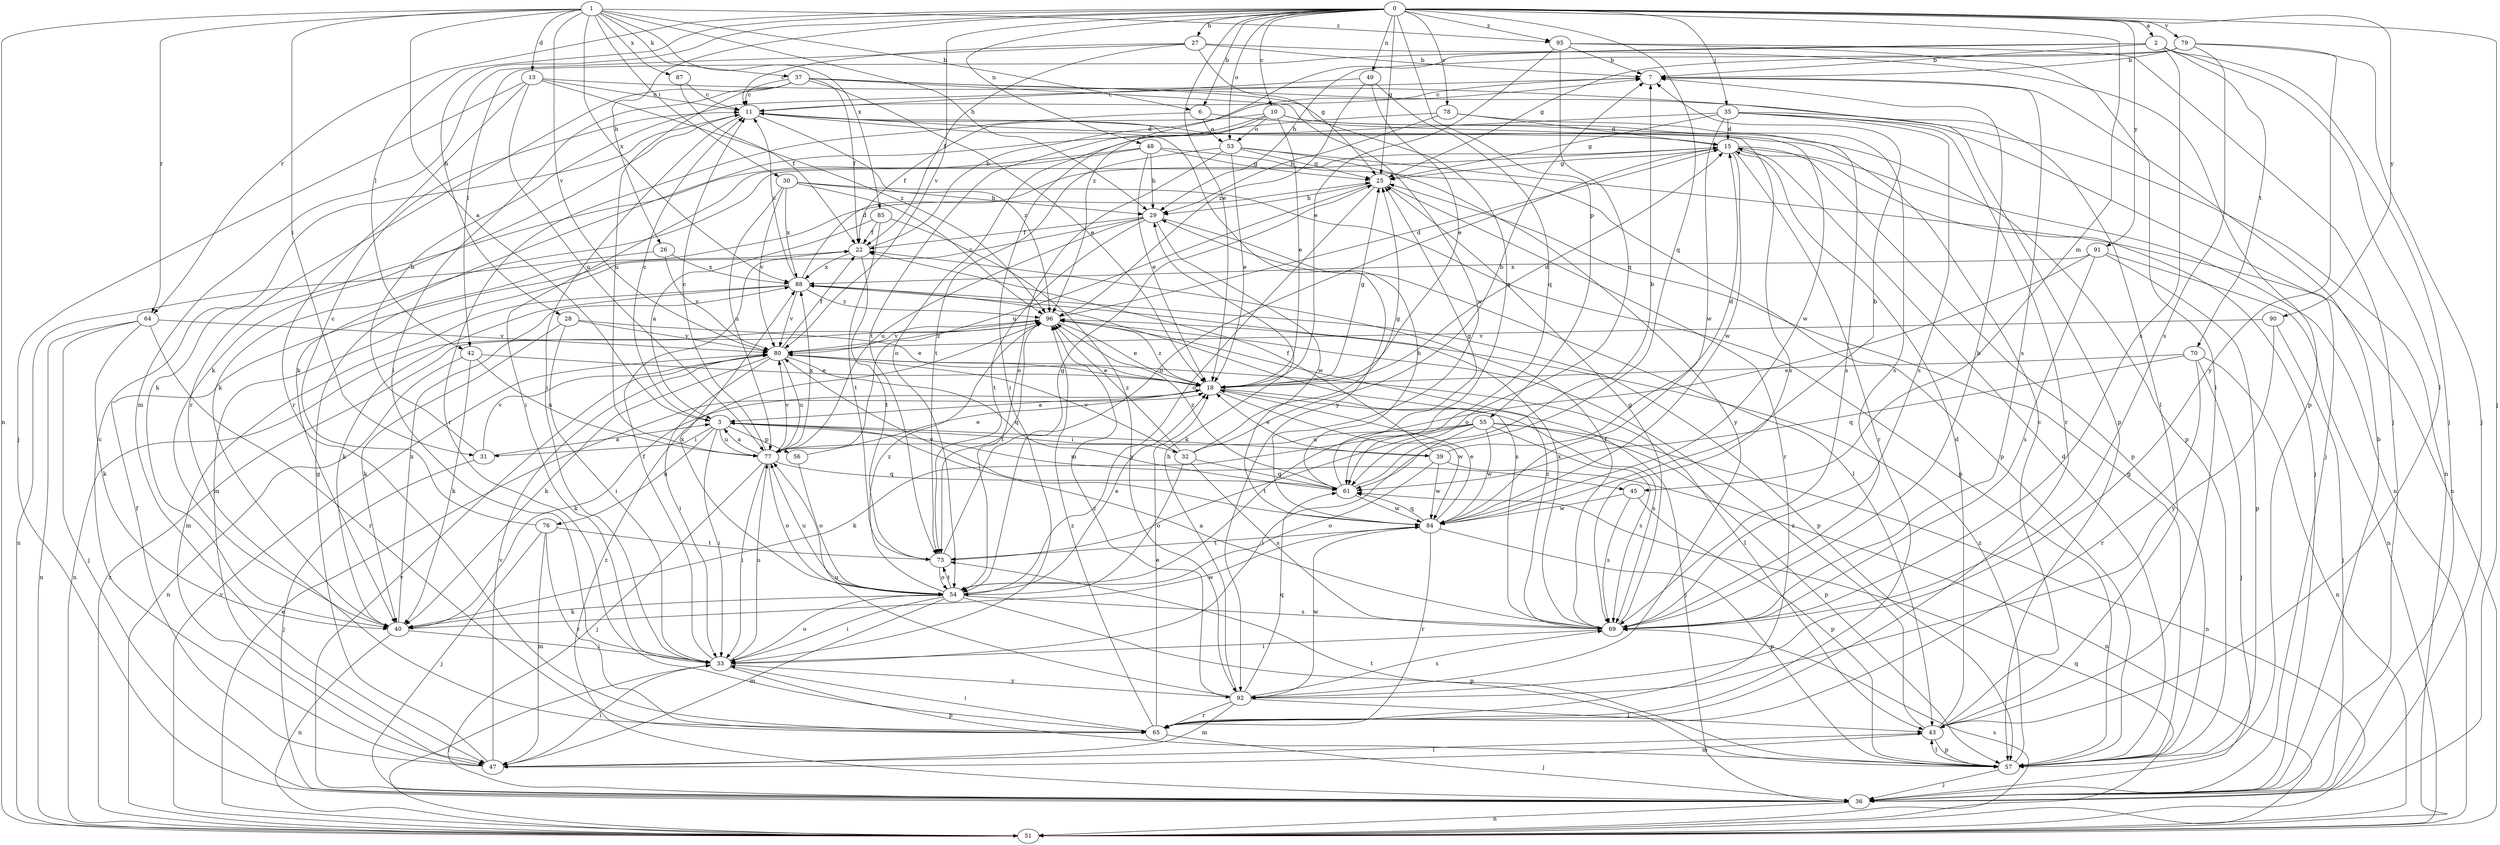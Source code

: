 strict digraph  {
0;
1;
2;
3;
6;
7;
10;
11;
13;
15;
18;
22;
25;
26;
27;
28;
29;
30;
31;
32;
33;
35;
36;
37;
39;
40;
42;
43;
45;
47;
48;
49;
51;
53;
54;
55;
56;
57;
61;
64;
65;
69;
70;
73;
76;
77;
78;
79;
80;
84;
85;
87;
88;
90;
91;
92;
95;
96;
0 -> 2  [label=a];
0 -> 6  [label=b];
0 -> 10  [label=c];
0 -> 18  [label=e];
0 -> 25  [label=g];
0 -> 26  [label=h];
0 -> 27  [label=h];
0 -> 28  [label=h];
0 -> 35  [label=j];
0 -> 36  [label=j];
0 -> 42  [label=l];
0 -> 45  [label=m];
0 -> 48  [label=n];
0 -> 49  [label=n];
0 -> 53  [label=o];
0 -> 55  [label=p];
0 -> 61  [label=q];
0 -> 64  [label=r];
0 -> 78  [label=v];
0 -> 79  [label=v];
0 -> 80  [label=v];
0 -> 90  [label=y];
0 -> 91  [label=y];
0 -> 95  [label=z];
1 -> 3  [label=a];
1 -> 6  [label=b];
1 -> 13  [label=d];
1 -> 29  [label=h];
1 -> 30  [label=i];
1 -> 31  [label=i];
1 -> 37  [label=k];
1 -> 51  [label=n];
1 -> 64  [label=r];
1 -> 80  [label=v];
1 -> 85  [label=x];
1 -> 87  [label=x];
1 -> 88  [label=x];
1 -> 95  [label=z];
2 -> 7  [label=b];
2 -> 36  [label=j];
2 -> 42  [label=l];
2 -> 43  [label=l];
2 -> 69  [label=s];
2 -> 70  [label=t];
2 -> 96  [label=z];
3 -> 11  [label=c];
3 -> 31  [label=i];
3 -> 32  [label=i];
3 -> 33  [label=i];
3 -> 39  [label=k];
3 -> 45  [label=m];
3 -> 56  [label=p];
3 -> 76  [label=u];
3 -> 77  [label=u];
6 -> 53  [label=o];
6 -> 57  [label=p];
6 -> 65  [label=r];
7 -> 11  [label=c];
7 -> 69  [label=s];
10 -> 18  [label=e];
10 -> 22  [label=f];
10 -> 33  [label=i];
10 -> 53  [label=o];
10 -> 69  [label=s];
10 -> 73  [label=t];
10 -> 84  [label=w];
11 -> 15  [label=d];
11 -> 33  [label=i];
11 -> 40  [label=k];
11 -> 69  [label=s];
11 -> 92  [label=y];
11 -> 96  [label=z];
13 -> 11  [label=c];
13 -> 36  [label=j];
13 -> 43  [label=l];
13 -> 65  [label=r];
13 -> 77  [label=u];
13 -> 96  [label=z];
15 -> 25  [label=g];
15 -> 36  [label=j];
15 -> 40  [label=k];
15 -> 51  [label=n];
15 -> 54  [label=o];
15 -> 57  [label=p];
15 -> 65  [label=r];
15 -> 84  [label=w];
18 -> 3  [label=a];
18 -> 15  [label=d];
18 -> 25  [label=g];
18 -> 36  [label=j];
18 -> 40  [label=k];
18 -> 69  [label=s];
18 -> 84  [label=w];
18 -> 96  [label=z];
22 -> 7  [label=b];
22 -> 73  [label=t];
22 -> 88  [label=x];
25 -> 29  [label=h];
25 -> 54  [label=o];
25 -> 65  [label=r];
25 -> 77  [label=u];
26 -> 51  [label=n];
26 -> 80  [label=v];
26 -> 88  [label=x];
27 -> 7  [label=b];
27 -> 11  [label=c];
27 -> 22  [label=f];
27 -> 25  [label=g];
27 -> 47  [label=m];
27 -> 57  [label=p];
28 -> 18  [label=e];
28 -> 33  [label=i];
28 -> 40  [label=k];
28 -> 80  [label=v];
29 -> 22  [label=f];
29 -> 43  [label=l];
29 -> 47  [label=m];
29 -> 73  [label=t];
29 -> 77  [label=u];
29 -> 84  [label=w];
30 -> 29  [label=h];
30 -> 57  [label=p];
30 -> 77  [label=u];
30 -> 80  [label=v];
30 -> 88  [label=x];
30 -> 96  [label=z];
31 -> 3  [label=a];
31 -> 7  [label=b];
31 -> 36  [label=j];
31 -> 80  [label=v];
32 -> 7  [label=b];
32 -> 25  [label=g];
32 -> 54  [label=o];
32 -> 61  [label=q];
32 -> 69  [label=s];
32 -> 80  [label=v];
32 -> 96  [label=z];
33 -> 22  [label=f];
33 -> 54  [label=o];
33 -> 57  [label=p];
33 -> 77  [label=u];
33 -> 92  [label=y];
35 -> 15  [label=d];
35 -> 25  [label=g];
35 -> 36  [label=j];
35 -> 51  [label=n];
35 -> 54  [label=o];
35 -> 65  [label=r];
35 -> 69  [label=s];
35 -> 84  [label=w];
36 -> 7  [label=b];
36 -> 51  [label=n];
36 -> 80  [label=v];
36 -> 96  [label=z];
37 -> 11  [label=c];
37 -> 18  [label=e];
37 -> 22  [label=f];
37 -> 33  [label=i];
37 -> 57  [label=p];
37 -> 61  [label=q];
37 -> 65  [label=r];
37 -> 77  [label=u];
37 -> 84  [label=w];
39 -> 15  [label=d];
39 -> 18  [label=e];
39 -> 22  [label=f];
39 -> 51  [label=n];
39 -> 54  [label=o];
39 -> 84  [label=w];
40 -> 33  [label=i];
40 -> 51  [label=n];
40 -> 84  [label=w];
40 -> 88  [label=x];
42 -> 18  [label=e];
42 -> 40  [label=k];
42 -> 51  [label=n];
42 -> 77  [label=u];
43 -> 11  [label=c];
43 -> 15  [label=d];
43 -> 47  [label=m];
43 -> 57  [label=p];
43 -> 96  [label=z];
45 -> 57  [label=p];
45 -> 69  [label=s];
45 -> 84  [label=w];
47 -> 11  [label=c];
47 -> 22  [label=f];
47 -> 25  [label=g];
47 -> 33  [label=i];
47 -> 43  [label=l];
47 -> 80  [label=v];
48 -> 18  [label=e];
48 -> 25  [label=g];
48 -> 29  [label=h];
48 -> 33  [label=i];
48 -> 40  [label=k];
48 -> 57  [label=p];
49 -> 11  [label=c];
49 -> 18  [label=e];
49 -> 61  [label=q];
49 -> 96  [label=z];
51 -> 18  [label=e];
51 -> 33  [label=i];
51 -> 61  [label=q];
51 -> 69  [label=s];
51 -> 80  [label=v];
51 -> 96  [label=z];
53 -> 18  [label=e];
53 -> 25  [label=g];
53 -> 51  [label=n];
53 -> 54  [label=o];
53 -> 73  [label=t];
53 -> 92  [label=y];
54 -> 18  [label=e];
54 -> 33  [label=i];
54 -> 40  [label=k];
54 -> 47  [label=m];
54 -> 57  [label=p];
54 -> 69  [label=s];
54 -> 73  [label=t];
54 -> 77  [label=u];
54 -> 88  [label=x];
54 -> 96  [label=z];
55 -> 33  [label=i];
55 -> 40  [label=k];
55 -> 51  [label=n];
55 -> 57  [label=p];
55 -> 69  [label=s];
55 -> 73  [label=t];
55 -> 77  [label=u];
55 -> 84  [label=w];
56 -> 18  [label=e];
56 -> 54  [label=o];
57 -> 15  [label=d];
57 -> 25  [label=g];
57 -> 36  [label=j];
57 -> 43  [label=l];
57 -> 73  [label=t];
57 -> 96  [label=z];
61 -> 7  [label=b];
61 -> 25  [label=g];
61 -> 29  [label=h];
61 -> 84  [label=w];
61 -> 96  [label=z];
64 -> 36  [label=j];
64 -> 40  [label=k];
64 -> 51  [label=n];
64 -> 65  [label=r];
64 -> 80  [label=v];
65 -> 18  [label=e];
65 -> 33  [label=i];
65 -> 36  [label=j];
65 -> 96  [label=z];
69 -> 3  [label=a];
69 -> 7  [label=b];
69 -> 22  [label=f];
69 -> 25  [label=g];
69 -> 33  [label=i];
69 -> 88  [label=x];
69 -> 96  [label=z];
70 -> 18  [label=e];
70 -> 36  [label=j];
70 -> 51  [label=n];
70 -> 61  [label=q];
70 -> 65  [label=r];
73 -> 25  [label=g];
73 -> 54  [label=o];
76 -> 11  [label=c];
76 -> 36  [label=j];
76 -> 47  [label=m];
76 -> 65  [label=r];
76 -> 73  [label=t];
77 -> 3  [label=a];
77 -> 11  [label=c];
77 -> 33  [label=i];
77 -> 36  [label=j];
77 -> 54  [label=o];
77 -> 61  [label=q];
77 -> 80  [label=v];
77 -> 88  [label=x];
78 -> 15  [label=d];
78 -> 29  [label=h];
78 -> 40  [label=k];
78 -> 69  [label=s];
79 -> 7  [label=b];
79 -> 25  [label=g];
79 -> 29  [label=h];
79 -> 36  [label=j];
79 -> 69  [label=s];
79 -> 92  [label=y];
80 -> 18  [label=e];
80 -> 22  [label=f];
80 -> 33  [label=i];
80 -> 40  [label=k];
80 -> 43  [label=l];
80 -> 61  [label=q];
80 -> 77  [label=u];
80 -> 96  [label=z];
84 -> 7  [label=b];
84 -> 18  [label=e];
84 -> 57  [label=p];
84 -> 61  [label=q];
84 -> 65  [label=r];
84 -> 73  [label=t];
84 -> 80  [label=v];
85 -> 3  [label=a];
85 -> 22  [label=f];
85 -> 73  [label=t];
85 -> 92  [label=y];
87 -> 11  [label=c];
87 -> 22  [label=f];
88 -> 11  [label=c];
88 -> 15  [label=d];
88 -> 40  [label=k];
88 -> 47  [label=m];
88 -> 57  [label=p];
88 -> 69  [label=s];
88 -> 80  [label=v];
88 -> 96  [label=z];
90 -> 36  [label=j];
90 -> 80  [label=v];
90 -> 92  [label=y];
91 -> 51  [label=n];
91 -> 54  [label=o];
91 -> 57  [label=p];
91 -> 69  [label=s];
91 -> 88  [label=x];
92 -> 29  [label=h];
92 -> 43  [label=l];
92 -> 47  [label=m];
92 -> 61  [label=q];
92 -> 65  [label=r];
92 -> 69  [label=s];
92 -> 77  [label=u];
92 -> 84  [label=w];
92 -> 96  [label=z];
95 -> 7  [label=b];
95 -> 18  [label=e];
95 -> 36  [label=j];
95 -> 43  [label=l];
95 -> 61  [label=q];
96 -> 15  [label=d];
96 -> 18  [label=e];
96 -> 51  [label=n];
96 -> 73  [label=t];
96 -> 80  [label=v];
}
